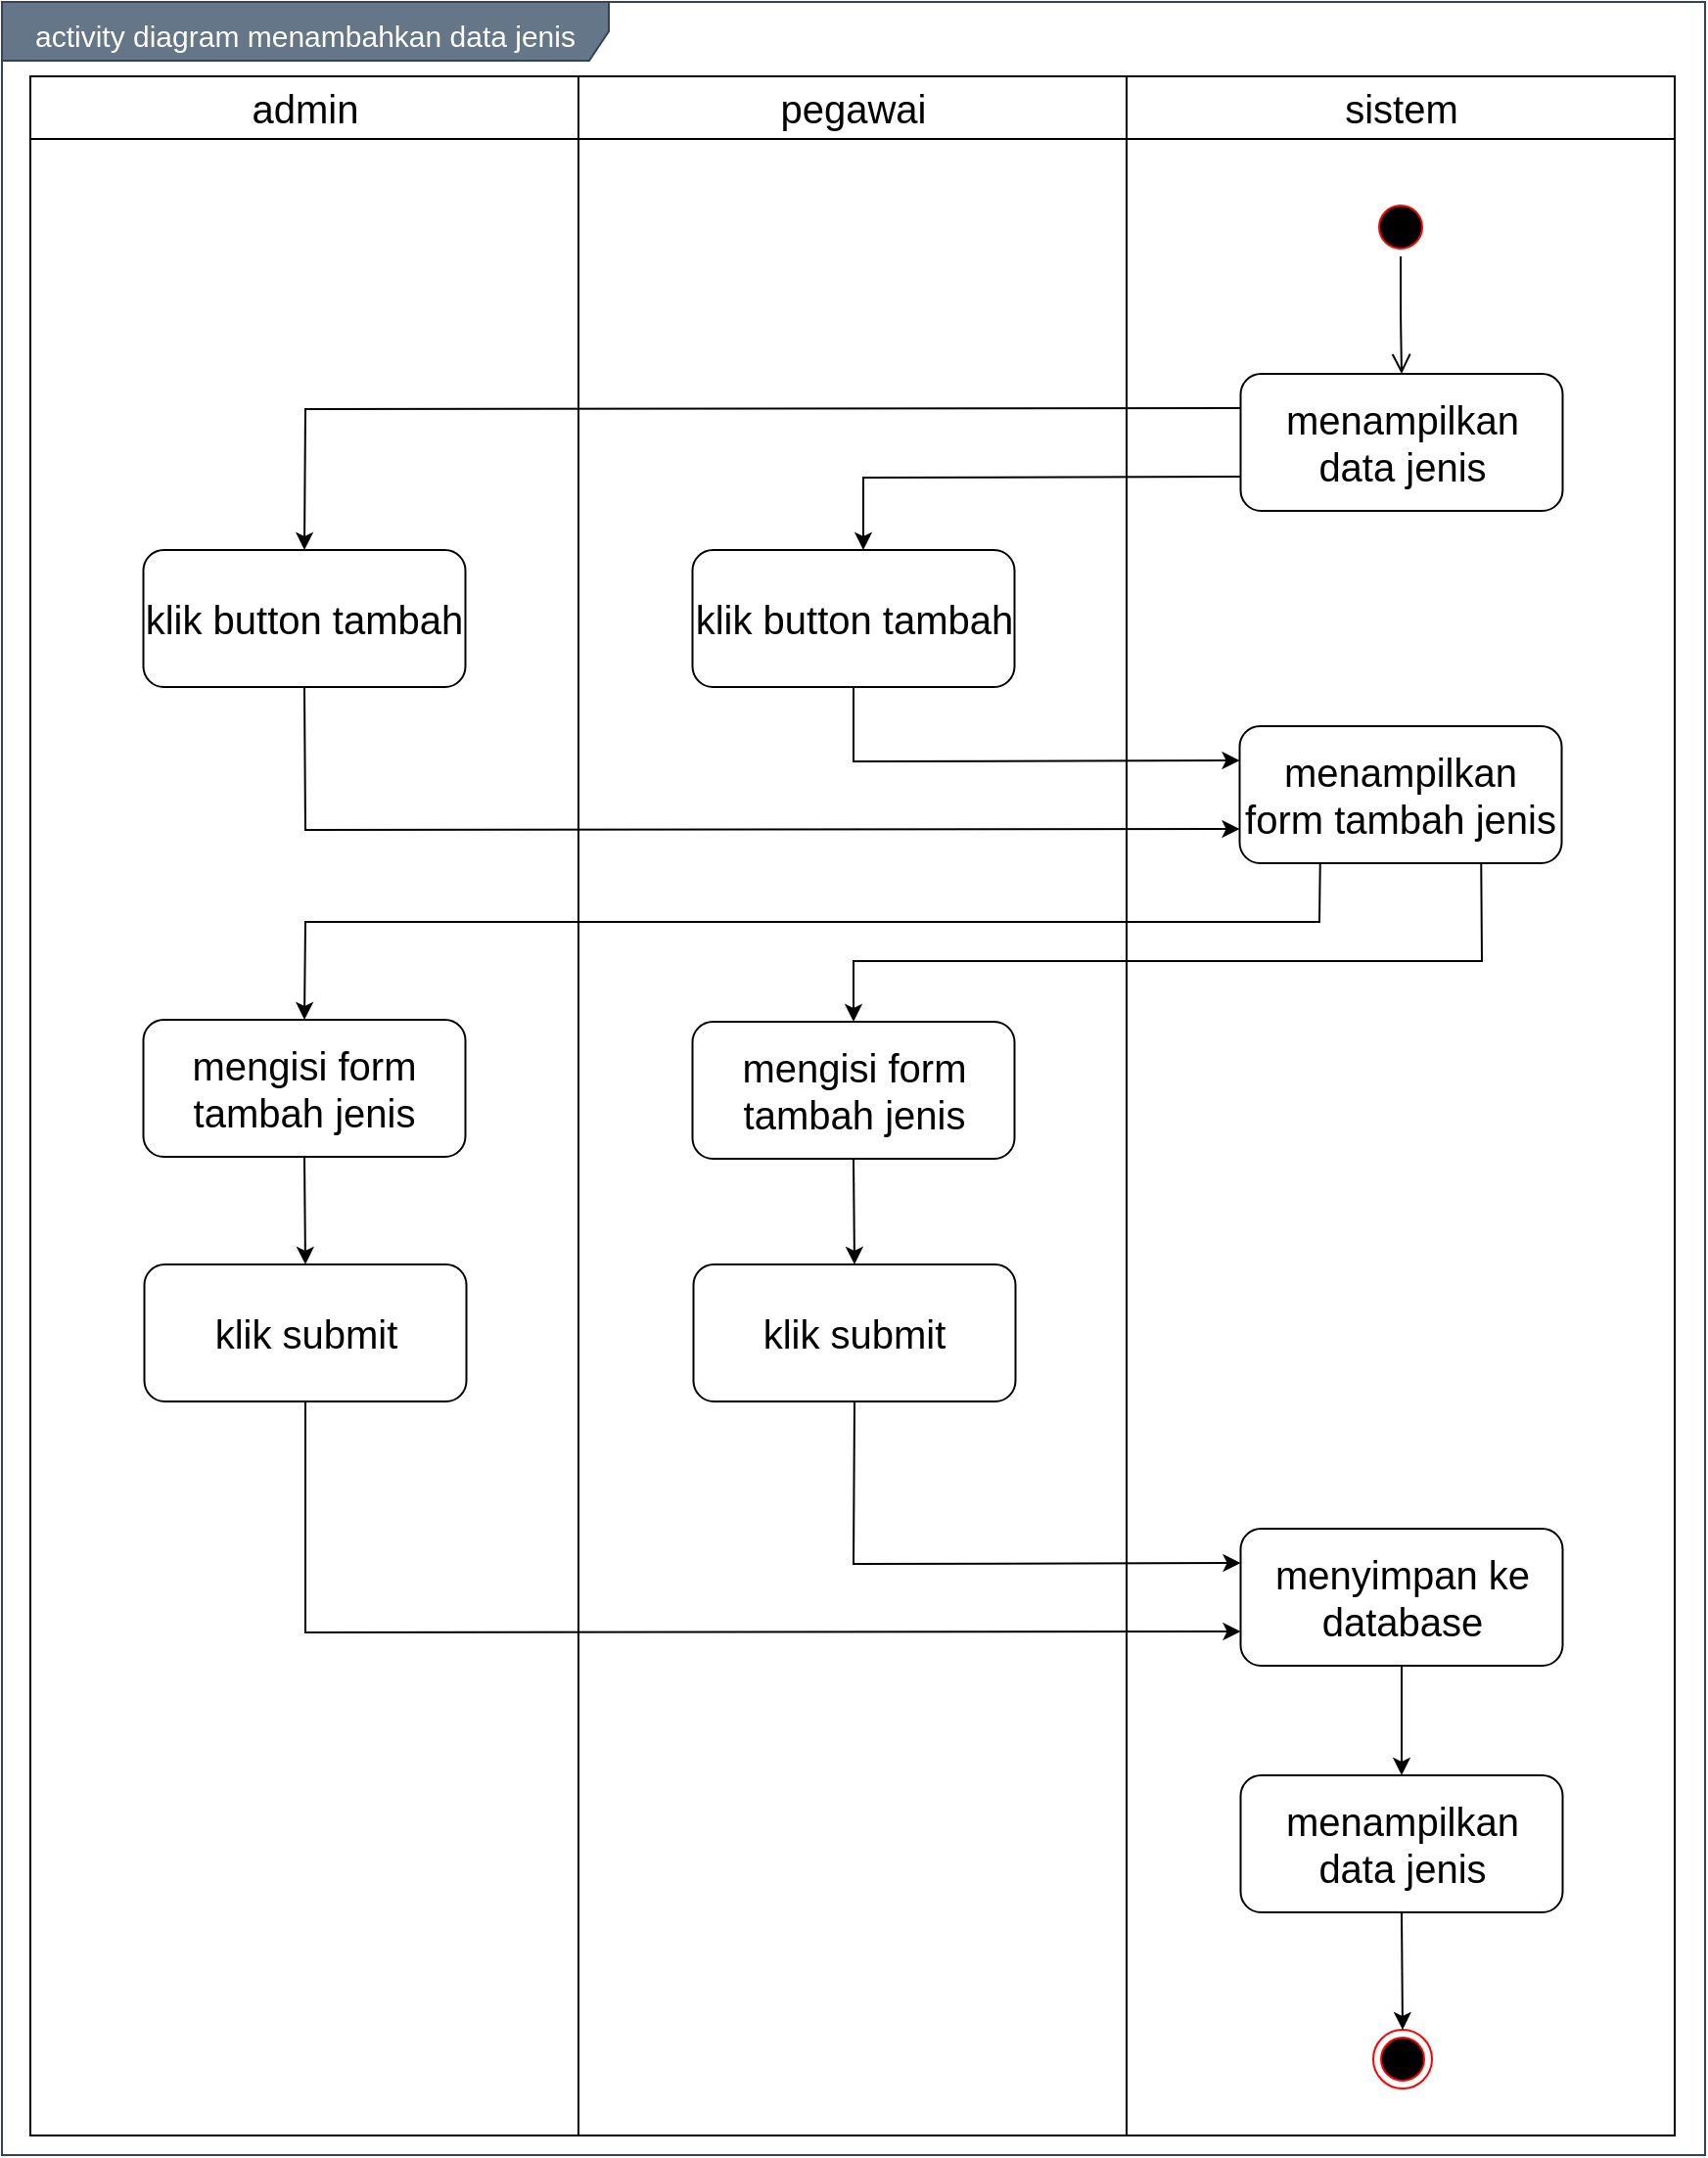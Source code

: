 <mxfile version="14.9.6" type="device"><diagram id="Oc-K5fXVNbMETgjKng-0" name="Page-1"><mxGraphModel dx="1019" dy="555" grid="1" gridSize="10" guides="1" tooltips="1" connect="1" arrows="1" fold="1" page="1" pageScale="1" pageWidth="850" pageHeight="1100" math="0" shadow="0"><root><mxCell id="0"/><mxCell id="1" parent="0"/><mxCell id="lm8_S8pR4SDDfB9LdGVi-1" value="&lt;font style=&quot;font-size: 15px&quot;&gt;activity diagram menambahkan data jenis&lt;/font&gt;" style="shape=umlFrame;whiteSpace=wrap;html=1;fontSize=20;align=center;width=310;height=30;fillColor=#647687;strokeColor=#314354;fontColor=#ffffff;" parent="1" vertex="1"><mxGeometry x="160" y="100" width="870" height="1100" as="geometry"/></mxCell><mxCell id="lm8_S8pR4SDDfB9LdGVi-2" value="admin" style="swimlane;whiteSpace=wrap;fontSize=20;fontStyle=0;startSize=32;" parent="1" vertex="1"><mxGeometry x="174.5" y="138" width="280" height="1052" as="geometry"/></mxCell><mxCell id="lm8_S8pR4SDDfB9LdGVi-3" value="klik button tambah" style="rounded=1;whiteSpace=wrap;html=1;fontSize=20;align=center;" parent="lm8_S8pR4SDDfB9LdGVi-2" vertex="1"><mxGeometry x="57.75" y="242" width="164.5" height="70" as="geometry"/></mxCell><mxCell id="lm8_S8pR4SDDfB9LdGVi-4" value="mengisi form tambah jenis" style="rounded=1;whiteSpace=wrap;html=1;fontSize=20;align=center;" parent="lm8_S8pR4SDDfB9LdGVi-2" vertex="1"><mxGeometry x="57.75" y="482" width="164.5" height="70" as="geometry"/></mxCell><mxCell id="lm8_S8pR4SDDfB9LdGVi-6" value="pegawai" style="swimlane;whiteSpace=wrap;fontSize=20;fontStyle=0;startSize=32;" parent="1" vertex="1"><mxGeometry x="454.5" y="138" width="280" height="1052" as="geometry"/></mxCell><mxCell id="lm8_S8pR4SDDfB9LdGVi-23" value="klik submit" style="rounded=1;whiteSpace=wrap;html=1;fontSize=20;align=center;" parent="lm8_S8pR4SDDfB9LdGVi-6" vertex="1"><mxGeometry x="58.75" y="607" width="164.5" height="70" as="geometry"/></mxCell><mxCell id="lm8_S8pR4SDDfB9LdGVi-7" value="sistem" style="swimlane;whiteSpace=wrap;fontSize=20;fontStyle=0;startSize=32;" parent="1" vertex="1"><mxGeometry x="734.5" y="138" width="280" height="1052" as="geometry"/></mxCell><mxCell id="lm8_S8pR4SDDfB9LdGVi-8" value="" style="ellipse;html=1;shape=endState;fillColor=#000000;strokeColor=#ff0000;fontSize=20;align=center;" parent="lm8_S8pR4SDDfB9LdGVi-7" vertex="1"><mxGeometry x="126" y="998" width="30" height="30" as="geometry"/></mxCell><mxCell id="lm8_S8pR4SDDfB9LdGVi-9" value="" style="ellipse;html=1;shape=startState;fillColor=#000000;strokeColor=#ff0000;fontSize=20;align=center;" parent="lm8_S8pR4SDDfB9LdGVi-7" vertex="1"><mxGeometry x="125" y="62" width="30" height="30" as="geometry"/></mxCell><mxCell id="lm8_S8pR4SDDfB9LdGVi-10" value="" style="edgeStyle=orthogonalEdgeStyle;html=1;verticalAlign=bottom;endArrow=open;endSize=8;fontSize=20;entryX=0.5;entryY=0;entryDx=0;entryDy=0;" parent="lm8_S8pR4SDDfB9LdGVi-7" source="lm8_S8pR4SDDfB9LdGVi-9" target="lm8_S8pR4SDDfB9LdGVi-11" edge="1"><mxGeometry relative="1" as="geometry"><mxPoint x="140" y="152" as="targetPoint"/></mxGeometry></mxCell><mxCell id="lm8_S8pR4SDDfB9LdGVi-11" value="menampilkan data jenis" style="rounded=1;whiteSpace=wrap;html=1;fontSize=20;align=center;" parent="lm8_S8pR4SDDfB9LdGVi-7" vertex="1"><mxGeometry x="58.25" y="152" width="164.5" height="70" as="geometry"/></mxCell><mxCell id="lm8_S8pR4SDDfB9LdGVi-24" value="menyimpan ke database" style="rounded=1;whiteSpace=wrap;html=1;fontSize=20;align=center;" parent="lm8_S8pR4SDDfB9LdGVi-7" vertex="1"><mxGeometry x="58.25" y="742" width="164.5" height="70" as="geometry"/></mxCell><mxCell id="lm8_S8pR4SDDfB9LdGVi-12" value="klik button tambah" style="rounded=1;whiteSpace=wrap;html=1;fontSize=20;align=center;" parent="1" vertex="1"><mxGeometry x="512.75" y="380" width="164.5" height="70" as="geometry"/></mxCell><mxCell id="lm8_S8pR4SDDfB9LdGVi-13" value="menampilkan data jenis" style="rounded=1;whiteSpace=wrap;html=1;fontSize=20;align=center;" parent="1" vertex="1"><mxGeometry x="792.75" y="1006" width="164.5" height="70" as="geometry"/></mxCell><mxCell id="lm8_S8pR4SDDfB9LdGVi-16" value="" style="endArrow=classic;html=1;fontSize=20;strokeColor=#000000;entryX=0.5;entryY=0;entryDx=0;entryDy=0;exitX=0.5;exitY=1;exitDx=0;exitDy=0;" parent="1" source="lm8_S8pR4SDDfB9LdGVi-13" target="lm8_S8pR4SDDfB9LdGVi-8" edge="1"><mxGeometry width="50" height="50" relative="1" as="geometry"><mxPoint x="875" y="1596" as="sourcePoint"/><mxPoint x="895" y="1452.0" as="targetPoint"/></mxGeometry></mxCell><mxCell id="lm8_S8pR4SDDfB9LdGVi-17" value="mengisi form tambah jenis" style="rounded=1;whiteSpace=wrap;html=1;fontSize=20;align=center;" parent="1" vertex="1"><mxGeometry x="512.75" y="621" width="164.5" height="70" as="geometry"/></mxCell><mxCell id="lm8_S8pR4SDDfB9LdGVi-18" value="" style="endArrow=classic;html=1;exitX=0;exitY=0.75;exitDx=0;exitDy=0;rounded=0;" parent="1" source="lm8_S8pR4SDDfB9LdGVi-11" edge="1"><mxGeometry width="50" height="50" relative="1" as="geometry"><mxPoint x="600" y="580" as="sourcePoint"/><mxPoint x="600" y="380" as="targetPoint"/><Array as="points"><mxPoint x="600" y="343"/></Array></mxGeometry></mxCell><mxCell id="lm8_S8pR4SDDfB9LdGVi-19" value="" style="endArrow=classic;html=1;exitX=0;exitY=0.25;exitDx=0;exitDy=0;rounded=0;entryX=0.5;entryY=0;entryDx=0;entryDy=0;" parent="1" source="lm8_S8pR4SDDfB9LdGVi-11" target="lm8_S8pR4SDDfB9LdGVi-3" edge="1"><mxGeometry width="50" height="50" relative="1" as="geometry"><mxPoint x="802.75" y="352.5" as="sourcePoint"/><mxPoint x="610" y="390" as="targetPoint"/><Array as="points"><mxPoint x="315" y="308"/></Array></mxGeometry></mxCell><mxCell id="lm8_S8pR4SDDfB9LdGVi-21" value="menampilkan form tambah jenis" style="rounded=1;whiteSpace=wrap;html=1;fontSize=20;align=center;" parent="1" vertex="1"><mxGeometry x="792.25" y="470" width="164.5" height="70" as="geometry"/></mxCell><mxCell id="lm8_S8pR4SDDfB9LdGVi-22" value="klik submit" style="rounded=1;whiteSpace=wrap;html=1;fontSize=20;align=center;" parent="1" vertex="1"><mxGeometry x="232.75" y="745" width="164.5" height="70" as="geometry"/></mxCell><mxCell id="lm8_S8pR4SDDfB9LdGVi-25" value="" style="endArrow=classic;html=1;entryX=0;entryY=0.25;entryDx=0;entryDy=0;exitX=0.5;exitY=1;exitDx=0;exitDy=0;rounded=0;" parent="1" source="lm8_S8pR4SDDfB9LdGVi-12" target="lm8_S8pR4SDDfB9LdGVi-21" edge="1"><mxGeometry width="50" height="50" relative="1" as="geometry"><mxPoint x="540" y="460" as="sourcePoint"/><mxPoint x="590" y="410" as="targetPoint"/><Array as="points"><mxPoint x="595" y="488"/></Array></mxGeometry></mxCell><mxCell id="lm8_S8pR4SDDfB9LdGVi-26" value="" style="endArrow=classic;html=1;entryX=0;entryY=0.75;entryDx=0;entryDy=0;exitX=0.5;exitY=1;exitDx=0;exitDy=0;rounded=0;" parent="1" source="lm8_S8pR4SDDfB9LdGVi-3" target="lm8_S8pR4SDDfB9LdGVi-21" edge="1"><mxGeometry width="50" height="50" relative="1" as="geometry"><mxPoint x="540" y="460" as="sourcePoint"/><mxPoint x="590" y="410" as="targetPoint"/><Array as="points"><mxPoint x="315" y="523"/></Array></mxGeometry></mxCell><mxCell id="lm8_S8pR4SDDfB9LdGVi-28" value="" style="endArrow=classic;html=1;entryX=0.5;entryY=0;entryDx=0;entryDy=0;exitX=0.25;exitY=1;exitDx=0;exitDy=0;rounded=0;" parent="1" source="lm8_S8pR4SDDfB9LdGVi-21" target="lm8_S8pR4SDDfB9LdGVi-4" edge="1"><mxGeometry width="50" height="50" relative="1" as="geometry"><mxPoint x="620" y="680" as="sourcePoint"/><mxPoint x="670" y="630" as="targetPoint"/><Array as="points"><mxPoint x="833" y="570"/><mxPoint x="315" y="570"/></Array></mxGeometry></mxCell><mxCell id="lm8_S8pR4SDDfB9LdGVi-29" value="" style="endArrow=classic;html=1;exitX=0.75;exitY=1;exitDx=0;exitDy=0;entryX=0.5;entryY=0;entryDx=0;entryDy=0;rounded=0;" parent="1" source="lm8_S8pR4SDDfB9LdGVi-21" target="lm8_S8pR4SDDfB9LdGVi-17" edge="1"><mxGeometry width="50" height="50" relative="1" as="geometry"><mxPoint x="620" y="680" as="sourcePoint"/><mxPoint x="670" y="630" as="targetPoint"/><Array as="points"><mxPoint x="916" y="590"/><mxPoint x="595" y="590"/></Array></mxGeometry></mxCell><mxCell id="lm8_S8pR4SDDfB9LdGVi-30" value="" style="endArrow=classic;html=1;entryX=0.5;entryY=0;entryDx=0;entryDy=0;exitX=0.5;exitY=1;exitDx=0;exitDy=0;" parent="1" source="lm8_S8pR4SDDfB9LdGVi-17" target="lm8_S8pR4SDDfB9LdGVi-23" edge="1"><mxGeometry width="50" height="50" relative="1" as="geometry"><mxPoint x="530" y="710" as="sourcePoint"/><mxPoint x="580" y="660" as="targetPoint"/></mxGeometry></mxCell><mxCell id="lm8_S8pR4SDDfB9LdGVi-31" value="" style="endArrow=classic;html=1;entryX=0.5;entryY=0;entryDx=0;entryDy=0;exitX=0.5;exitY=1;exitDx=0;exitDy=0;" parent="1" source="lm8_S8pR4SDDfB9LdGVi-4" target="lm8_S8pR4SDDfB9LdGVi-22" edge="1"><mxGeometry width="50" height="50" relative="1" as="geometry"><mxPoint x="605" y="701" as="sourcePoint"/><mxPoint x="605.5" y="755" as="targetPoint"/></mxGeometry></mxCell><mxCell id="lm8_S8pR4SDDfB9LdGVi-32" value="" style="endArrow=classic;html=1;entryX=0;entryY=0.25;entryDx=0;entryDy=0;exitX=0.5;exitY=1;exitDx=0;exitDy=0;rounded=0;" parent="1" source="lm8_S8pR4SDDfB9LdGVi-23" target="lm8_S8pR4SDDfB9LdGVi-24" edge="1"><mxGeometry width="50" height="50" relative="1" as="geometry"><mxPoint x="324.5" y="700" as="sourcePoint"/><mxPoint x="325.0" y="755" as="targetPoint"/><Array as="points"><mxPoint x="595" y="898"/></Array></mxGeometry></mxCell><mxCell id="lm8_S8pR4SDDfB9LdGVi-34" value="" style="endArrow=classic;html=1;exitX=0.5;exitY=1;exitDx=0;exitDy=0;entryX=0;entryY=0.75;entryDx=0;entryDy=0;rounded=0;" parent="1" source="lm8_S8pR4SDDfB9LdGVi-22" target="lm8_S8pR4SDDfB9LdGVi-24" edge="1"><mxGeometry width="50" height="50" relative="1" as="geometry"><mxPoint x="590" y="990" as="sourcePoint"/><mxPoint x="640" y="940" as="targetPoint"/><Array as="points"><mxPoint x="315" y="933"/></Array></mxGeometry></mxCell><mxCell id="lm8_S8pR4SDDfB9LdGVi-35" value="" style="endArrow=classic;html=1;entryX=0.5;entryY=0;entryDx=0;entryDy=0;exitX=0.5;exitY=1;exitDx=0;exitDy=0;" parent="1" source="lm8_S8pR4SDDfB9LdGVi-24" target="lm8_S8pR4SDDfB9LdGVi-13" edge="1"><mxGeometry width="50" height="50" relative="1" as="geometry"><mxPoint x="590" y="990" as="sourcePoint"/><mxPoint x="640" y="940" as="targetPoint"/></mxGeometry></mxCell></root></mxGraphModel></diagram></mxfile>
